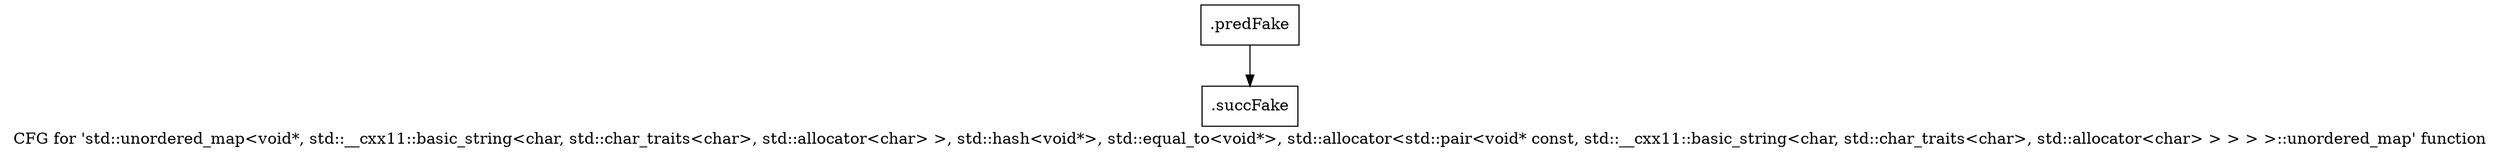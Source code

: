 digraph "CFG for 'std::unordered_map\<void*, std::__cxx11::basic_string\<char, std::char_traits\<char\>, std::allocator\<char\> \>, std::hash\<void*\>, std::equal_to\<void*\>, std::allocator\<std::pair\<void* const, std::__cxx11::basic_string\<char, std::char_traits\<char\>, std::allocator\<char\> \> \> \> \>::unordered_map' function" {
	label="CFG for 'std::unordered_map\<void*, std::__cxx11::basic_string\<char, std::char_traits\<char\>, std::allocator\<char\> \>, std::hash\<void*\>, std::equal_to\<void*\>, std::allocator\<std::pair\<void* const, std::__cxx11::basic_string\<char, std::char_traits\<char\>, std::allocator\<char\> \> \> \> \>::unordered_map' function";

	Node0x466db30 [shape=record,filename="",linenumber="",label="{.predFake}"];
	Node0x466db30 -> Node0x47f97f0[ callList="" memoryops="" filename="/media/miguel/NewVolume/Linux/Xilinx/Vitis_HLS/2020.2/tps/lnx64/gcc-6.2.0/lib/gcc/x86_64-pc-linux-gnu/6.2.0/../../../../include/c++/6.2.0/bits/unordered_map.h" execusionnum="1"];
	Node0x47f97f0 [shape=record,filename="/media/miguel/NewVolume/Linux/Xilinx/Vitis_HLS/2020.2/tps/lnx64/gcc-6.2.0/lib/gcc/x86_64-pc-linux-gnu/6.2.0/../../../../include/c++/6.2.0/bits/unordered_map.h",linenumber="132",label="{.succFake}"];
}
